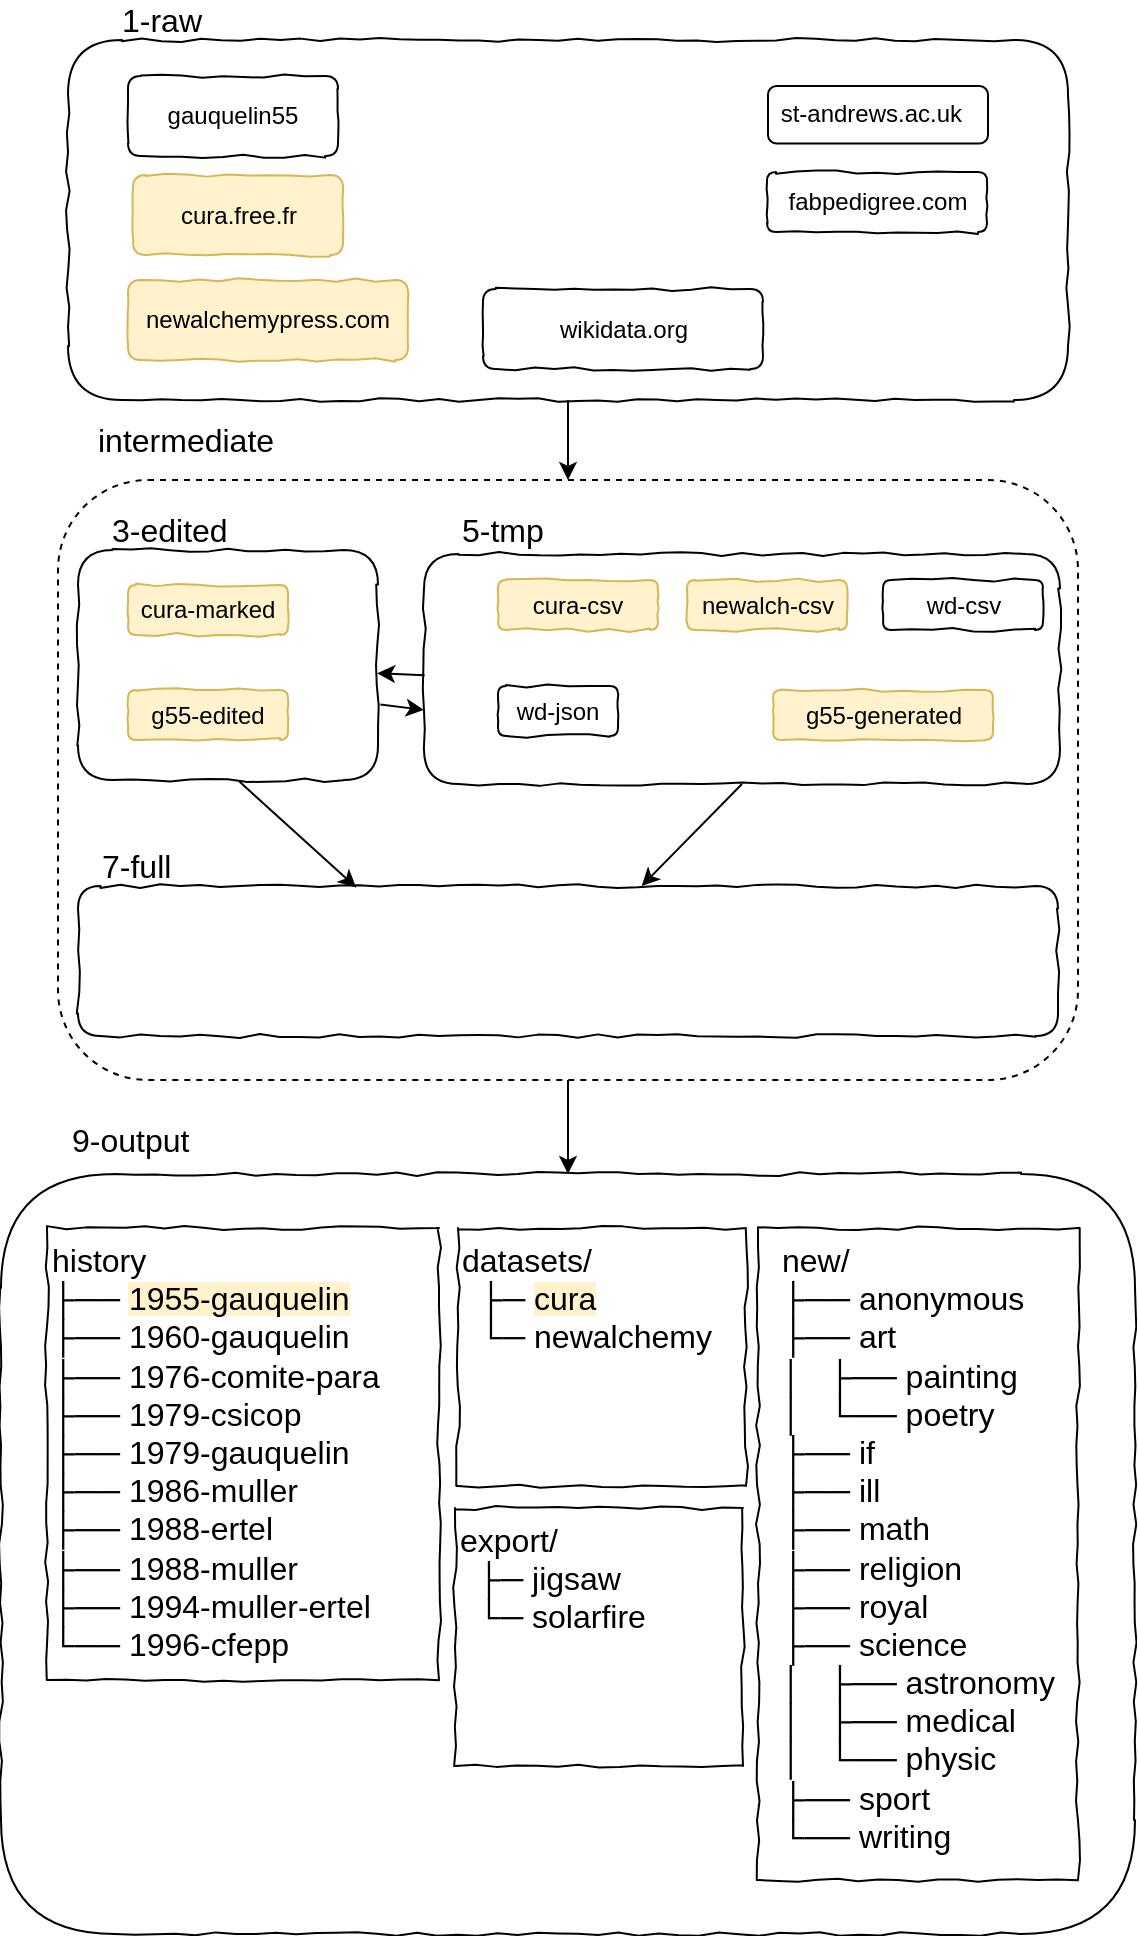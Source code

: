 <mxfile version="11.3.2" type="device" pages="1"><diagram id="lVHVbObrDxoEA6pfNh2A" name="Page-1"><mxGraphModel dx="980" dy="483" grid="0" gridSize="10" guides="1" tooltips="1" connect="1" arrows="1" fold="1" page="1" pageScale="1" pageWidth="827" pageHeight="1169" math="0" shadow="0"><root><mxCell id="0"/><mxCell id="1" parent="0"/><mxCell id="YaWoe1dTCkqgaSwmXFqw-2" value="" style="rounded=1;whiteSpace=wrap;html=1;dashed=1;" parent="1" vertex="1"><mxGeometry x="30" y="710" width="510" height="300" as="geometry"/></mxCell><mxCell id="TXz5qaiFuFL3njpVCq24-42" value="" style="rounded=1;whiteSpace=wrap;html=1;shadow=0;comic=1;glass=0;" parent="1" vertex="1"><mxGeometry x="40" y="745" width="150" height="115" as="geometry"/></mxCell><mxCell id="TXz5qaiFuFL3njpVCq24-1" value="" style="rounded=1;whiteSpace=wrap;html=1;comic=1;" parent="1" vertex="1"><mxGeometry x="35" y="490" width="500" height="180" as="geometry"/></mxCell><mxCell id="TXz5qaiFuFL3njpVCq24-9" value="" style="group;comic=1;" parent="1" vertex="1" connectable="0"><mxGeometry x="385" y="513" width="110" height="48" as="geometry"/></mxCell><mxCell id="TXz5qaiFuFL3njpVCq24-10" value="&lt;span&gt;st-andrews.ac.uk&amp;nbsp;&amp;nbsp;&lt;/span&gt;" style="rounded=1;whiteSpace=wrap;html=1;" parent="TXz5qaiFuFL3njpVCq24-9" vertex="1"><mxGeometry width="110" height="28.8" as="geometry"/></mxCell><mxCell id="TXz5qaiFuFL3njpVCq24-18" value="" style="group" parent="1" vertex="1" connectable="0"><mxGeometry x="440" y="530" width="110" height="50" as="geometry"/></mxCell><mxCell id="TXz5qaiFuFL3njpVCq24-19" value="newalchemypress.com&lt;br&gt;" style="rounded=1;whiteSpace=wrap;html=1;arcSize=16;comic=1;fillColor=#fff2cc;strokeColor=#d6b656;" parent="1" vertex="1"><mxGeometry x="65" y="610" width="140" height="40" as="geometry"/></mxCell><mxCell id="TXz5qaiFuFL3njpVCq24-22" value="" style="group" parent="1" vertex="1" connectable="0"><mxGeometry x="384.5" y="556" width="110" height="30" as="geometry"/></mxCell><mxCell id="TXz5qaiFuFL3njpVCq24-23" value="&lt;span&gt;fabpedigree.com&lt;/span&gt;&lt;br&gt;" style="rounded=1;whiteSpace=wrap;html=1;comic=1;" parent="TXz5qaiFuFL3njpVCq24-22" vertex="1"><mxGeometry width="110" height="30" as="geometry"/></mxCell><mxCell id="TXz5qaiFuFL3njpVCq24-59" style="edgeStyle=orthogonalEdgeStyle;rounded=0;orthogonalLoop=1;jettySize=auto;html=1;exitX=0.5;exitY=1;exitDx=0;exitDy=0;fontSize=16;" parent="TXz5qaiFuFL3njpVCq24-22" source="TXz5qaiFuFL3njpVCq24-23" target="TXz5qaiFuFL3njpVCq24-23" edge="1"><mxGeometry relative="1" as="geometry"><Array as="points"><mxPoint x="77" y="30"/></Array></mxGeometry></mxCell><mxCell id="TXz5qaiFuFL3njpVCq24-26" value="1-raw" style="text;html=1;strokeColor=none;fillColor=none;align=left;verticalAlign=middle;whiteSpace=wrap;rounded=0;labelBackgroundColor=none;fontSize=16;" parent="1" vertex="1"><mxGeometry x="60" y="470" width="50" height="20" as="geometry"/></mxCell><mxCell id="TXz5qaiFuFL3njpVCq24-27" value="" style="rounded=1;whiteSpace=wrap;html=1;comic=1;" parent="1" vertex="1"><mxGeometry x="213" y="747" width="318" height="115" as="geometry"/></mxCell><mxCell id="TXz5qaiFuFL3njpVCq24-33" value="" style="group" parent="1" vertex="1" connectable="0"><mxGeometry x="440" y="785" width="110" height="50" as="geometry"/></mxCell><mxCell id="TXz5qaiFuFL3njpVCq24-34" value="cura-marked&lt;br&gt;" style="rounded=1;whiteSpace=wrap;html=1;arcSize=16;comic=1;fillColor=#fff2cc;strokeColor=#d6b656;" parent="1" vertex="1"><mxGeometry x="65" y="762.5" width="80" height="25" as="geometry"/></mxCell><mxCell id="TXz5qaiFuFL3njpVCq24-41" value="3-edited" style="text;html=1;strokeColor=none;fillColor=none;align=left;verticalAlign=middle;whiteSpace=wrap;rounded=0;labelBackgroundColor=none;fontSize=16;" parent="1" vertex="1"><mxGeometry x="55" y="725" width="100" height="20" as="geometry"/></mxCell><mxCell id="TXz5qaiFuFL3njpVCq24-43" value="5-tmp" style="text;html=1;strokeColor=none;fillColor=none;align=left;verticalAlign=middle;whiteSpace=wrap;rounded=0;labelBackgroundColor=none;fontSize=16;" parent="1" vertex="1"><mxGeometry x="230" y="725" width="100" height="20" as="geometry"/></mxCell><mxCell id="TXz5qaiFuFL3njpVCq24-45" value="g55-edited&lt;br&gt;" style="rounded=1;whiteSpace=wrap;html=1;arcSize=16;comic=1;fillColor=#fff2cc;strokeColor=#d6b656;" parent="1" vertex="1"><mxGeometry x="65" y="815" width="80" height="25" as="geometry"/></mxCell><mxCell id="TXz5qaiFuFL3njpVCq24-46" value="cura-csv&lt;br&gt;" style="rounded=1;whiteSpace=wrap;html=1;arcSize=16;comic=1;fillColor=#fff2cc;strokeColor=#d6b656;" parent="1" vertex="1"><mxGeometry x="250" y="760" width="80" height="25" as="geometry"/></mxCell><mxCell id="TXz5qaiFuFL3njpVCq24-47" value="wd-json&lt;br&gt;" style="rounded=1;whiteSpace=wrap;html=1;arcSize=16;comic=1;" parent="1" vertex="1"><mxGeometry x="250" y="813" width="60" height="25" as="geometry"/></mxCell><mxCell id="TXz5qaiFuFL3njpVCq24-48" value="wd-csv&lt;br&gt;" style="rounded=1;whiteSpace=wrap;html=1;arcSize=16;comic=1;" parent="1" vertex="1"><mxGeometry x="442.5" y="760" width="80" height="25" as="geometry"/></mxCell><mxCell id="TXz5qaiFuFL3njpVCq24-49" value="newalch-csv&lt;br&gt;" style="rounded=1;whiteSpace=wrap;html=1;arcSize=16;comic=1;fillColor=#fff2cc;strokeColor=#d6b656;" parent="1" vertex="1"><mxGeometry x="344.5" y="760" width="80" height="25" as="geometry"/></mxCell><mxCell id="TXz5qaiFuFL3njpVCq24-50" value="" style="rounded=1;whiteSpace=wrap;html=1;comic=1;" parent="1" vertex="1"><mxGeometry x="40" y="913" width="490" height="75" as="geometry"/></mxCell><mxCell id="TXz5qaiFuFL3njpVCq24-51" value="7-full" style="text;html=1;strokeColor=none;fillColor=none;align=left;verticalAlign=middle;whiteSpace=wrap;rounded=0;labelBackgroundColor=none;fontSize=16;" parent="1" vertex="1"><mxGeometry x="50" y="892.5" width="100" height="20" as="geometry"/></mxCell><mxCell id="TXz5qaiFuFL3njpVCq24-52" value="" style="rounded=1;whiteSpace=wrap;html=1;flipH=1;comic=1;" parent="1" vertex="1"><mxGeometry x="1.5" y="1057" width="567" height="380" as="geometry"/></mxCell><mxCell id="TXz5qaiFuFL3njpVCq24-53" value="9-output" style="text;html=1;strokeColor=none;fillColor=none;align=left;verticalAlign=middle;whiteSpace=wrap;rounded=0;labelBackgroundColor=none;fontSize=16;" parent="1" vertex="1"><mxGeometry x="35" y="1030" width="75" height="20" as="geometry"/></mxCell><mxCell id="TXz5qaiFuFL3njpVCq24-54" style="edgeStyle=orthogonalEdgeStyle;rounded=0;orthogonalLoop=1;jettySize=auto;html=1;exitX=0.5;exitY=1;exitDx=0;exitDy=0;fontSize=16;" parent="1" source="TXz5qaiFuFL3njpVCq24-26" target="TXz5qaiFuFL3njpVCq24-26" edge="1"><mxGeometry relative="1" as="geometry"/></mxCell><mxCell id="TXz5qaiFuFL3njpVCq24-55" value="history&lt;br&gt;&lt;div&gt;├── &lt;span style=&quot;background-color: rgb(255 , 242 , 204)&quot;&gt;1955-gauquelin&lt;/span&gt;&lt;/div&gt;&lt;div&gt;&lt;span&gt;├── 1960-gauquelin&lt;/span&gt;&lt;br&gt;&lt;/div&gt;&lt;div&gt;├── 1976-comite-para&lt;/div&gt;&lt;div&gt;├── 1979-csicop&lt;/div&gt;&lt;div&gt;├── 1979-gauquelin&lt;/div&gt;&lt;div&gt;├── 1986-muller&lt;/div&gt;&lt;div&gt;├── 1988-ertel&lt;/div&gt;&lt;div&gt;├── 1988-muller&lt;/div&gt;&lt;div&gt;├── 1994-muller-ertel&lt;/div&gt;&lt;div&gt;└── 1996-cfepp&lt;/div&gt;&lt;div&gt;&lt;br&gt;&lt;/div&gt;" style="text;html=1;align=left;verticalAlign=top;whiteSpace=wrap;rounded=0;labelBackgroundColor=none;fontSize=16;shadow=0;comic=1;strokeColor=#000000;" parent="1" vertex="1"><mxGeometry x="24.5" y="1084" width="196" height="226" as="geometry"/></mxCell><mxCell id="TXz5qaiFuFL3njpVCq24-56" value="&lt;div&gt;datasets/&lt;/div&gt;&lt;div&gt;&amp;nbsp; ├─ &lt;span style=&quot;background-color: rgb(255 , 242 , 204)&quot;&gt;cura&lt;/span&gt;&lt;/div&gt;&lt;div&gt;&lt;span&gt;&amp;nbsp; └&lt;/span&gt;&lt;span&gt;─ newalchemy&lt;/span&gt;&lt;br&gt;&lt;/div&gt;&lt;div&gt;&lt;br&gt;&lt;/div&gt;" style="text;html=1;strokeColor=#000000;fillColor=none;align=left;verticalAlign=top;whiteSpace=wrap;rounded=0;labelBackgroundColor=none;fontSize=16;comic=1;" parent="1" vertex="1"><mxGeometry x="230" y="1084" width="144" height="129" as="geometry"/></mxCell><mxCell id="TXz5qaiFuFL3njpVCq24-57" value="&lt;div&gt;new/&lt;/div&gt;&lt;div&gt;├── anonymous&lt;/div&gt;&lt;div&gt;├── art&lt;/div&gt;&lt;div&gt;│&amp;nbsp; &amp;nbsp;├── painting&lt;/div&gt;&lt;div&gt;│&amp;nbsp; &amp;nbsp;└── poetry&lt;/div&gt;&lt;div&gt;├── if&lt;/div&gt;&lt;div&gt;├── ill&lt;/div&gt;&lt;div&gt;├── math&lt;/div&gt;&lt;div&gt;├── religion&lt;/div&gt;&lt;div&gt;├── royal&lt;/div&gt;&lt;div&gt;├── science&lt;/div&gt;&lt;div&gt;│&amp;nbsp; &amp;nbsp;├── astronomy&lt;/div&gt;&lt;div&gt;│&amp;nbsp; &amp;nbsp;├── medical&lt;/div&gt;&lt;div&gt;│&amp;nbsp; &amp;nbsp;└── physic&lt;/div&gt;&lt;div&gt;├── sport&lt;/div&gt;&lt;div&gt;└── writing&lt;/div&gt;" style="text;html=1;strokeColor=#000000;fillColor=none;align=left;verticalAlign=top;whiteSpace=wrap;rounded=0;labelBackgroundColor=none;fontSize=16;comic=1;spacingLeft=10;" parent="1" vertex="1"><mxGeometry x="380" y="1084" width="160" height="326" as="geometry"/></mxCell><mxCell id="TXz5qaiFuFL3njpVCq24-60" value="cura.free.fr&lt;br&gt;" style="rounded=1;whiteSpace=wrap;html=1;arcSize=16;comic=1;fillColor=#fff2cc;strokeColor=#d6b656;" parent="1" vertex="1"><mxGeometry x="67.5" y="557.5" width="105" height="40" as="geometry"/></mxCell><mxCell id="TXz5qaiFuFL3njpVCq24-61" value="&lt;span&gt;wikidata.org&lt;/span&gt;&lt;br&gt;" style="rounded=1;whiteSpace=wrap;html=1;arcSize=16;comic=1;" parent="1" vertex="1"><mxGeometry x="242.5" y="614.5" width="140" height="40" as="geometry"/></mxCell><mxCell id="TXz5qaiFuFL3njpVCq24-62" value="gauquelin55&lt;br&gt;" style="rounded=1;whiteSpace=wrap;html=1;arcSize=16;comic=1;" parent="1" vertex="1"><mxGeometry x="65" y="508" width="105" height="40" as="geometry"/></mxCell><mxCell id="YaWoe1dTCkqgaSwmXFqw-1" value="g55-generated&lt;br&gt;" style="rounded=1;whiteSpace=wrap;html=1;arcSize=16;comic=1;fillColor=#fff2cc;strokeColor=#d6b656;" parent="1" vertex="1"><mxGeometry x="387.5" y="815" width="110" height="25" as="geometry"/></mxCell><mxCell id="YaWoe1dTCkqgaSwmXFqw-3" value="" style="endArrow=classic;html=1;exitX=0.5;exitY=1;exitDx=0;exitDy=0;entryX=0.5;entryY=0;entryDx=0;entryDy=0;" parent="1" source="TXz5qaiFuFL3njpVCq24-1" target="YaWoe1dTCkqgaSwmXFqw-2" edge="1"><mxGeometry width="50" height="50" relative="1" as="geometry"><mxPoint x="690" y="640" as="sourcePoint"/><mxPoint x="690" y="690" as="targetPoint"/></mxGeometry></mxCell><mxCell id="YaWoe1dTCkqgaSwmXFqw-4" value="" style="endArrow=classic;html=1;entryX=0.997;entryY=0.536;entryDx=0;entryDy=0;exitX=0.001;exitY=0.527;exitDx=0;exitDy=0;exitPerimeter=0;entryPerimeter=0;" parent="1" source="TXz5qaiFuFL3njpVCq24-27" target="TXz5qaiFuFL3njpVCq24-42" edge="1"><mxGeometry width="50" height="50" relative="1" as="geometry"><mxPoint x="210" y="803" as="sourcePoint"/><mxPoint x="720" y="780" as="targetPoint"/></mxGeometry></mxCell><mxCell id="YaWoe1dTCkqgaSwmXFqw-5" value="" style="endArrow=classic;html=1;exitX=0.538;exitY=1.007;exitDx=0;exitDy=0;entryX=0.284;entryY=0.011;entryDx=0;entryDy=0;entryPerimeter=0;exitPerimeter=0;" parent="1" source="TXz5qaiFuFL3njpVCq24-42" target="TXz5qaiFuFL3njpVCq24-50" edge="1"><mxGeometry width="50" height="50" relative="1" as="geometry"><mxPoint x="680" y="835" as="sourcePoint"/><mxPoint x="700" y="965" as="targetPoint"/></mxGeometry></mxCell><mxCell id="YaWoe1dTCkqgaSwmXFqw-6" value="" style="endArrow=classic;html=1;exitX=0.5;exitY=1;exitDx=0;exitDy=0;" parent="1" source="TXz5qaiFuFL3njpVCq24-27" target="TXz5qaiFuFL3njpVCq24-50" edge="1"><mxGeometry width="50" height="50" relative="1" as="geometry"><mxPoint x="670" y="910.5" as="sourcePoint"/><mxPoint x="650" y="990.5" as="targetPoint"/></mxGeometry></mxCell><mxCell id="YaWoe1dTCkqgaSwmXFqw-7" value="" style="endArrow=classic;html=1;exitX=0.5;exitY=1;exitDx=0;exitDy=0;entryX=0.5;entryY=0;entryDx=0;entryDy=0;" parent="1" source="YaWoe1dTCkqgaSwmXFqw-2" target="TXz5qaiFuFL3njpVCq24-52" edge="1"><mxGeometry width="50" height="50" relative="1" as="geometry"><mxPoint x="690" y="1117" as="sourcePoint"/><mxPoint x="680" y="1197" as="targetPoint"/></mxGeometry></mxCell><mxCell id="kMhsfrxoZl7BtNx0uO0u-1" value="" style="endArrow=classic;html=1;entryX=0;entryY=0.678;entryDx=0;entryDy=0;exitX=1.008;exitY=0.672;exitDx=0;exitDy=0;exitPerimeter=0;entryPerimeter=0;" parent="1" source="TXz5qaiFuFL3njpVCq24-42" target="TXz5qaiFuFL3njpVCq24-27" edge="1"><mxGeometry width="50" height="50" relative="1" as="geometry"><mxPoint x="223.318" y="815.605" as="sourcePoint"/><mxPoint x="199.55" y="816.64" as="targetPoint"/></mxGeometry></mxCell><mxCell id="pRb1qkzCJqjDrYcaS9sr-1" value="intermediate" style="text;html=1;strokeColor=none;fillColor=none;align=left;verticalAlign=middle;whiteSpace=wrap;rounded=0;labelBackgroundColor=none;fontSize=16;" vertex="1" parent="1"><mxGeometry x="47.5" y="680" width="75" height="20" as="geometry"/></mxCell><mxCell id="pRb1qkzCJqjDrYcaS9sr-2" value="&lt;div&gt;export/&lt;/div&gt;&lt;div&gt;&amp;nbsp; ├─ &lt;span style=&quot;background-color: rgb(255 , 255 , 255)&quot;&gt;jigsaw&lt;/span&gt;&lt;/div&gt;&lt;div&gt;&lt;span&gt;&amp;nbsp; └&lt;/span&gt;&lt;span&gt;─ solarfire&lt;/span&gt;&lt;br&gt;&lt;/div&gt;&lt;div&gt;&lt;br&gt;&lt;/div&gt;" style="text;html=1;strokeColor=#000000;fillColor=none;align=left;verticalAlign=top;whiteSpace=wrap;rounded=0;labelBackgroundColor=none;fontSize=16;comic=1;" vertex="1" parent="1"><mxGeometry x="228.5" y="1224" width="144" height="129" as="geometry"/></mxCell></root></mxGraphModel></diagram></mxfile>